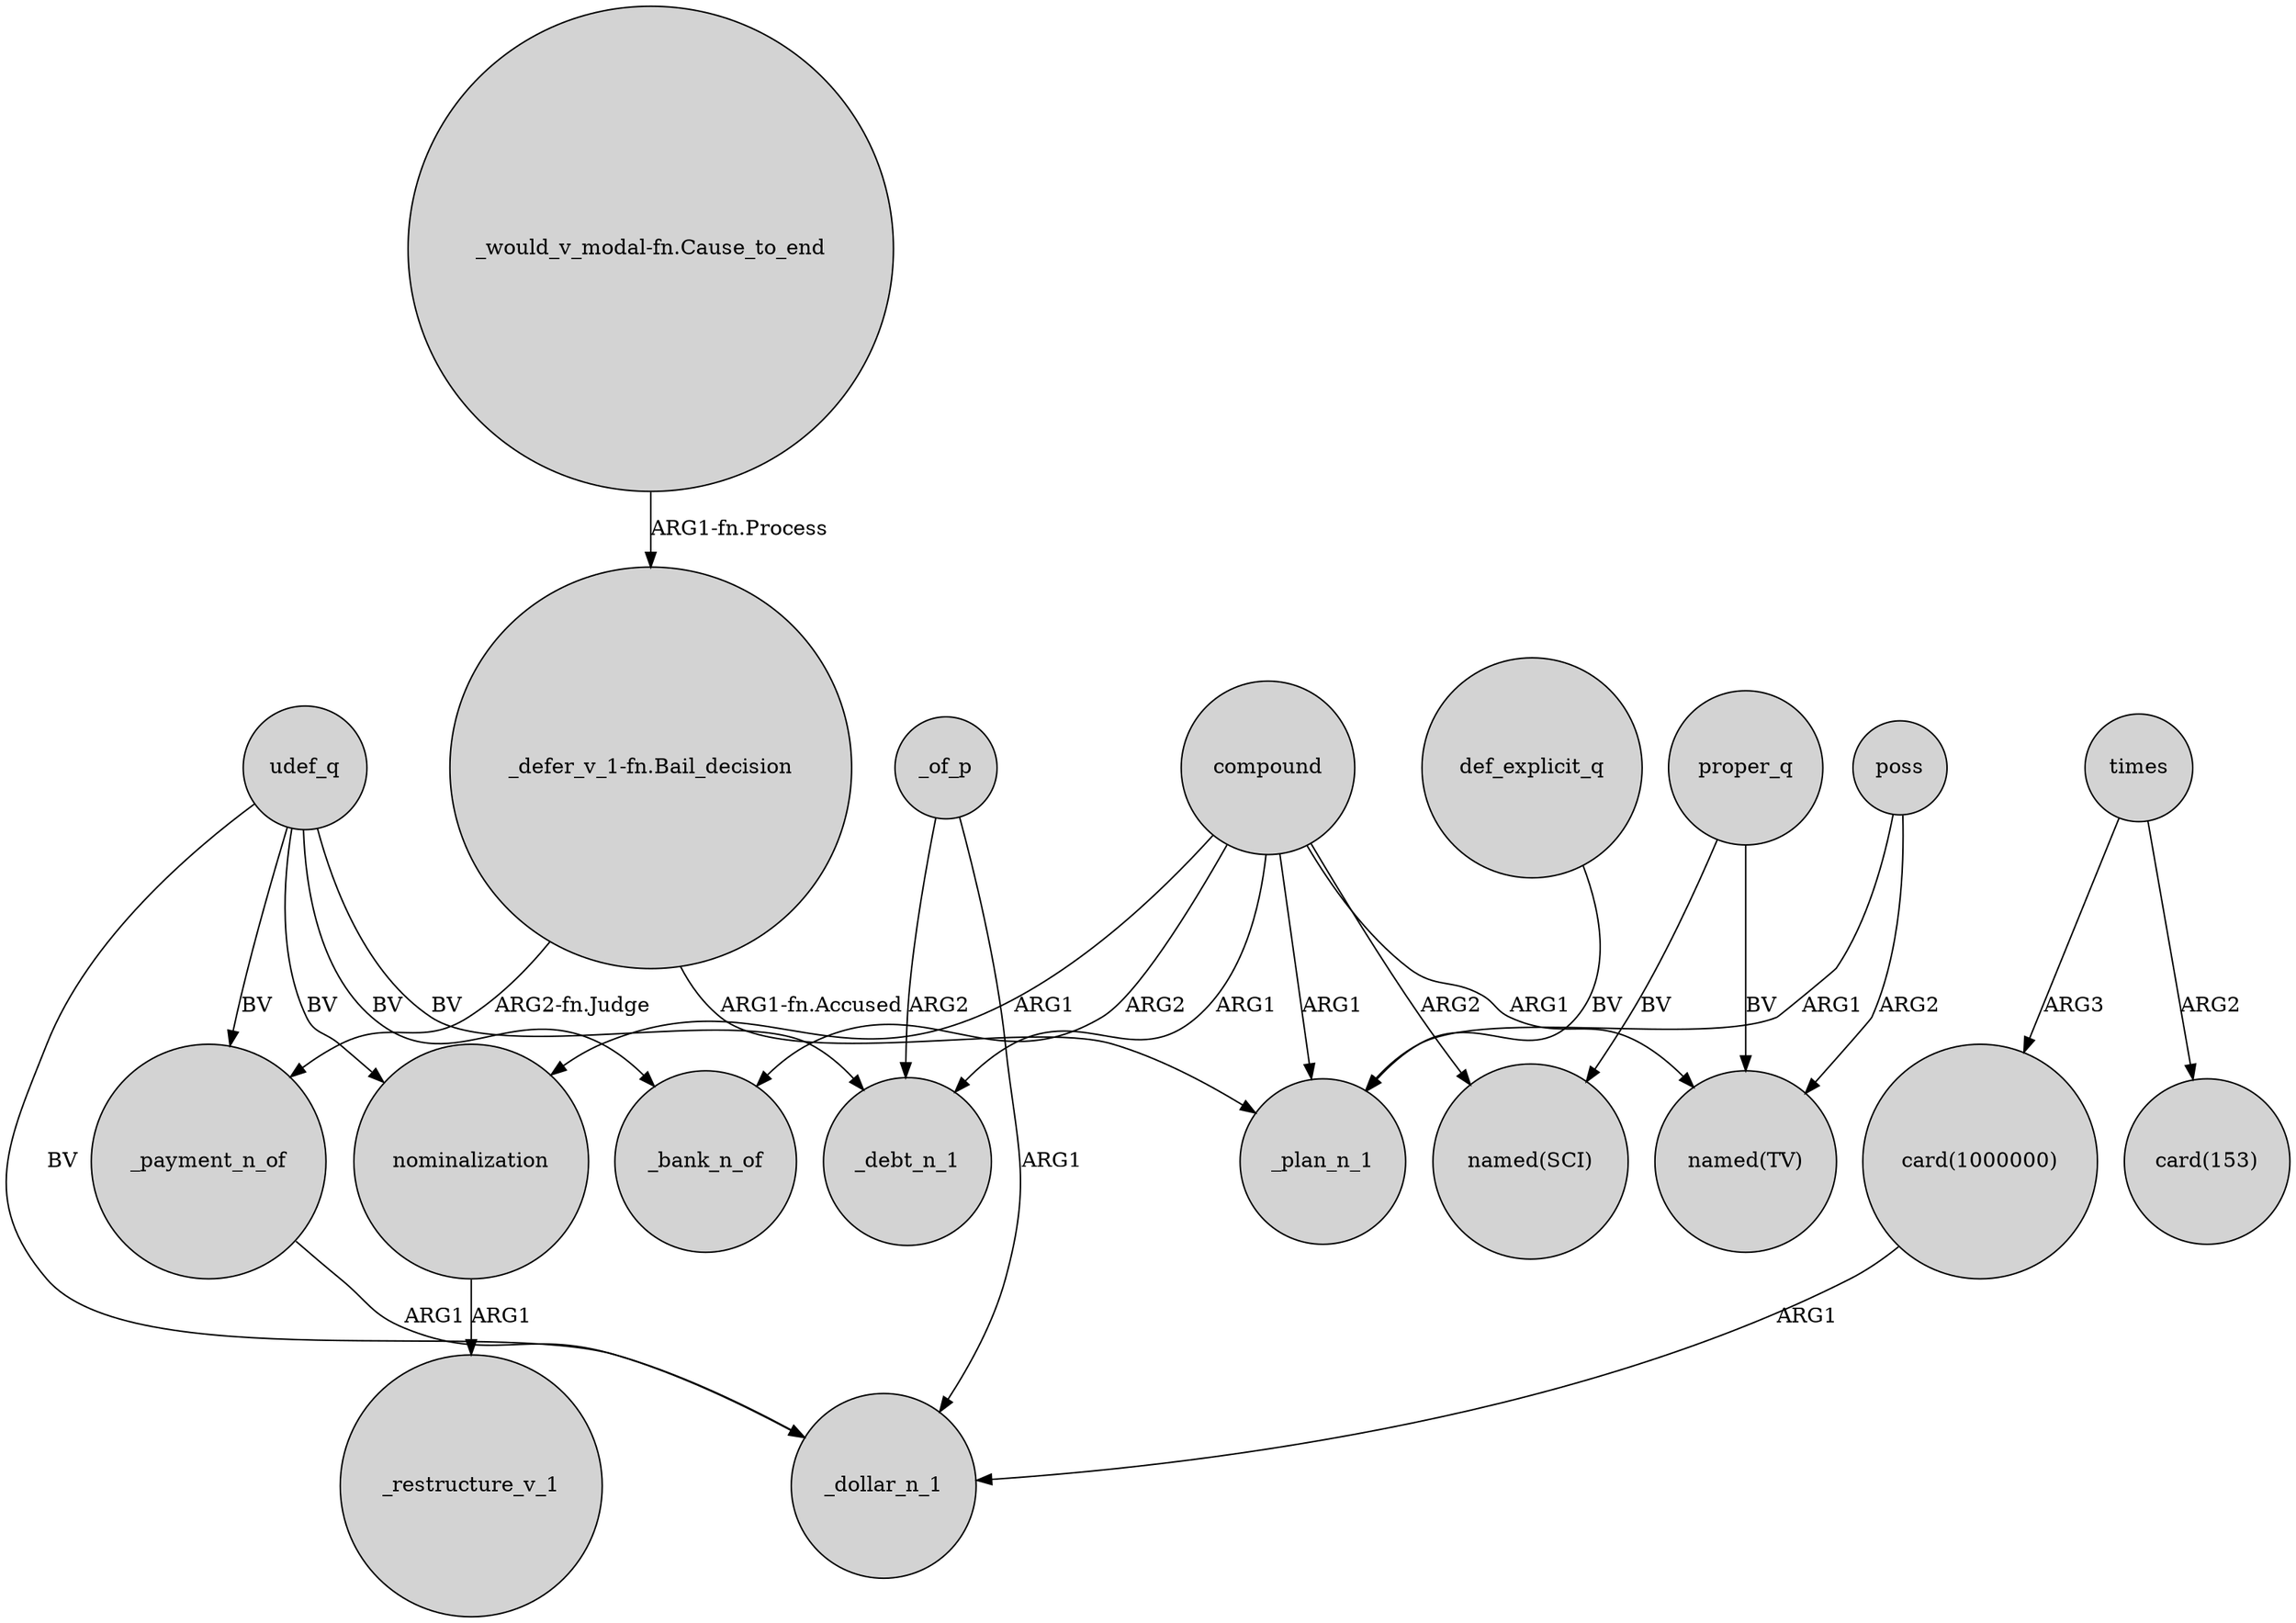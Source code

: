 digraph {
	node [shape=circle style=filled]
	_of_p -> _dollar_n_1 [label=ARG1]
	_of_p -> _debt_n_1 [label=ARG2]
	"_defer_v_1-fn.Bail_decision" -> _payment_n_of [label="ARG2-fn.Judge"]
	def_explicit_q -> _plan_n_1 [label=BV]
	proper_q -> "named(TV)" [label=BV]
	udef_q -> nominalization [label=BV]
	times -> "card(1000000)" [label=ARG3]
	udef_q -> _bank_n_of [label=BV]
	compound -> "named(TV)" [label=ARG1]
	poss -> "named(TV)" [label=ARG2]
	compound -> nominalization [label=ARG1]
	nominalization -> _restructure_v_1 [label=ARG1]
	poss -> _plan_n_1 [label=ARG1]
	udef_q -> _debt_n_1 [label=BV]
	"_would_v_modal-fn.Cause_to_end" -> "_defer_v_1-fn.Bail_decision" [label="ARG1-fn.Process"]
	"_defer_v_1-fn.Bail_decision" -> _plan_n_1 [label="ARG1-fn.Accused"]
	udef_q -> _dollar_n_1 [label=BV]
	"card(1000000)" -> _dollar_n_1 [label=ARG1]
	udef_q -> _payment_n_of [label=BV]
	_payment_n_of -> _dollar_n_1 [label=ARG1]
	times -> "card(153)" [label=ARG2]
	compound -> "named(SCI)" [label=ARG2]
	compound -> _plan_n_1 [label=ARG1]
	compound -> _debt_n_1 [label=ARG1]
	proper_q -> "named(SCI)" [label=BV]
	compound -> _bank_n_of [label=ARG2]
}
